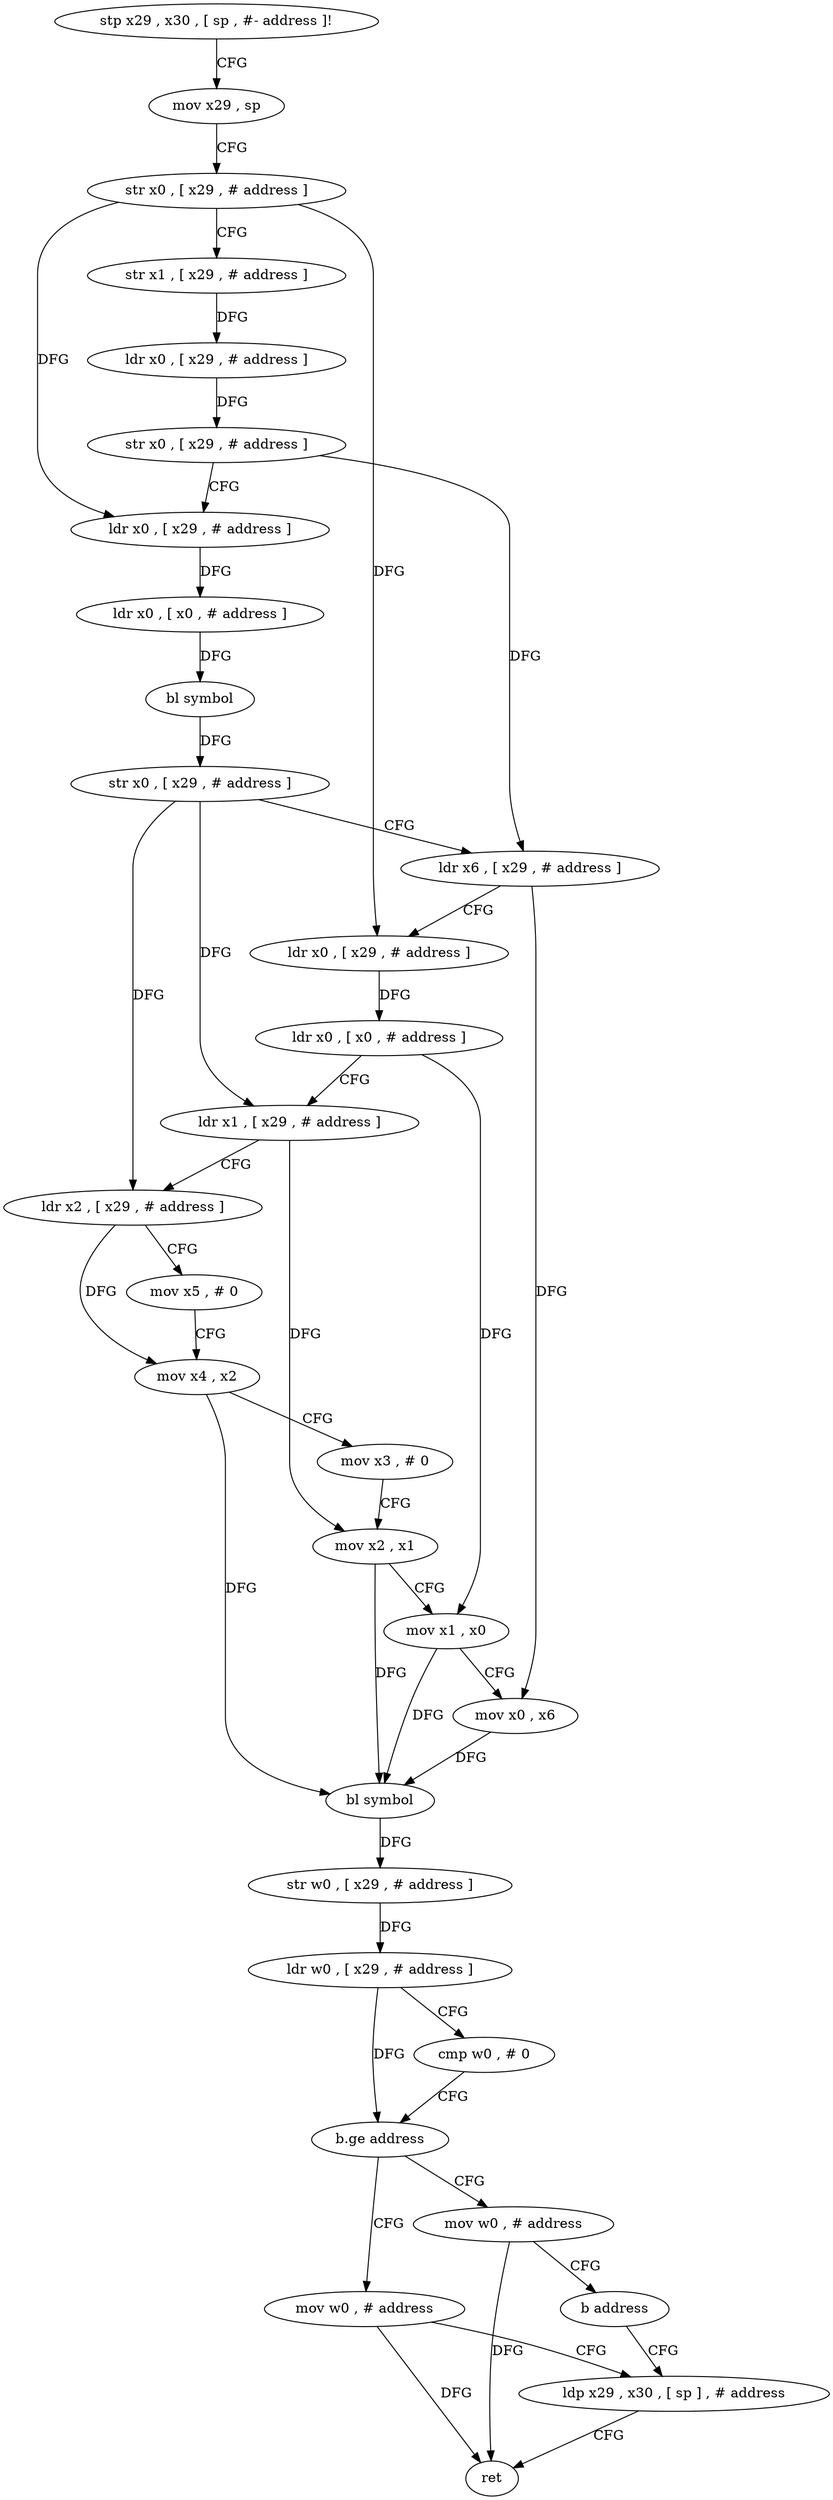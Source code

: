 digraph "func" {
"4208672" [label = "stp x29 , x30 , [ sp , #- address ]!" ]
"4208676" [label = "mov x29 , sp" ]
"4208680" [label = "str x0 , [ x29 , # address ]" ]
"4208684" [label = "str x1 , [ x29 , # address ]" ]
"4208688" [label = "ldr x0 , [ x29 , # address ]" ]
"4208692" [label = "str x0 , [ x29 , # address ]" ]
"4208696" [label = "ldr x0 , [ x29 , # address ]" ]
"4208700" [label = "ldr x0 , [ x0 , # address ]" ]
"4208704" [label = "bl symbol" ]
"4208708" [label = "str x0 , [ x29 , # address ]" ]
"4208712" [label = "ldr x6 , [ x29 , # address ]" ]
"4208716" [label = "ldr x0 , [ x29 , # address ]" ]
"4208720" [label = "ldr x0 , [ x0 , # address ]" ]
"4208724" [label = "ldr x1 , [ x29 , # address ]" ]
"4208728" [label = "ldr x2 , [ x29 , # address ]" ]
"4208732" [label = "mov x5 , # 0" ]
"4208736" [label = "mov x4 , x2" ]
"4208740" [label = "mov x3 , # 0" ]
"4208744" [label = "mov x2 , x1" ]
"4208748" [label = "mov x1 , x0" ]
"4208752" [label = "mov x0 , x6" ]
"4208756" [label = "bl symbol" ]
"4208760" [label = "str w0 , [ x29 , # address ]" ]
"4208764" [label = "ldr w0 , [ x29 , # address ]" ]
"4208768" [label = "cmp w0 , # 0" ]
"4208772" [label = "b.ge address" ]
"4208784" [label = "mov w0 , # address" ]
"4208776" [label = "mov w0 , # address" ]
"4208788" [label = "ldp x29 , x30 , [ sp ] , # address" ]
"4208780" [label = "b address" ]
"4208792" [label = "ret" ]
"4208672" -> "4208676" [ label = "CFG" ]
"4208676" -> "4208680" [ label = "CFG" ]
"4208680" -> "4208684" [ label = "CFG" ]
"4208680" -> "4208696" [ label = "DFG" ]
"4208680" -> "4208716" [ label = "DFG" ]
"4208684" -> "4208688" [ label = "DFG" ]
"4208688" -> "4208692" [ label = "DFG" ]
"4208692" -> "4208696" [ label = "CFG" ]
"4208692" -> "4208712" [ label = "DFG" ]
"4208696" -> "4208700" [ label = "DFG" ]
"4208700" -> "4208704" [ label = "DFG" ]
"4208704" -> "4208708" [ label = "DFG" ]
"4208708" -> "4208712" [ label = "CFG" ]
"4208708" -> "4208724" [ label = "DFG" ]
"4208708" -> "4208728" [ label = "DFG" ]
"4208712" -> "4208716" [ label = "CFG" ]
"4208712" -> "4208752" [ label = "DFG" ]
"4208716" -> "4208720" [ label = "DFG" ]
"4208720" -> "4208724" [ label = "CFG" ]
"4208720" -> "4208748" [ label = "DFG" ]
"4208724" -> "4208728" [ label = "CFG" ]
"4208724" -> "4208744" [ label = "DFG" ]
"4208728" -> "4208732" [ label = "CFG" ]
"4208728" -> "4208736" [ label = "DFG" ]
"4208732" -> "4208736" [ label = "CFG" ]
"4208736" -> "4208740" [ label = "CFG" ]
"4208736" -> "4208756" [ label = "DFG" ]
"4208740" -> "4208744" [ label = "CFG" ]
"4208744" -> "4208748" [ label = "CFG" ]
"4208744" -> "4208756" [ label = "DFG" ]
"4208748" -> "4208752" [ label = "CFG" ]
"4208748" -> "4208756" [ label = "DFG" ]
"4208752" -> "4208756" [ label = "DFG" ]
"4208756" -> "4208760" [ label = "DFG" ]
"4208760" -> "4208764" [ label = "DFG" ]
"4208764" -> "4208768" [ label = "CFG" ]
"4208764" -> "4208772" [ label = "DFG" ]
"4208768" -> "4208772" [ label = "CFG" ]
"4208772" -> "4208784" [ label = "CFG" ]
"4208772" -> "4208776" [ label = "CFG" ]
"4208784" -> "4208788" [ label = "CFG" ]
"4208784" -> "4208792" [ label = "DFG" ]
"4208776" -> "4208780" [ label = "CFG" ]
"4208776" -> "4208792" [ label = "DFG" ]
"4208788" -> "4208792" [ label = "CFG" ]
"4208780" -> "4208788" [ label = "CFG" ]
}
